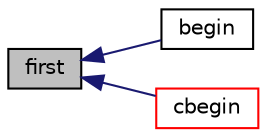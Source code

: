 digraph "first"
{
  bgcolor="transparent";
  edge [fontname="Helvetica",fontsize="10",labelfontname="Helvetica",labelfontsize="10"];
  node [fontname="Helvetica",fontsize="10",shape=record];
  rankdir="LR";
  Node1 [label="first",height=0.2,width=0.4,color="black", fillcolor="grey75", style="filled", fontcolor="black"];
  Node1 -> Node2 [dir="back",color="midnightblue",fontsize="10",style="solid",fontname="Helvetica"];
  Node2 [label="begin",height=0.2,width=0.4,color="black",URL="$a00581.html#a976410481b9103df5f97815552539137"];
  Node1 -> Node3 [dir="back",color="midnightblue",fontsize="10",style="solid",fontname="Helvetica"];
  Node3 [label="cbegin",height=0.2,width=0.4,color="red",URL="$a00581.html#a67d10de0403495215455b7d31ba05a0f"];
}
